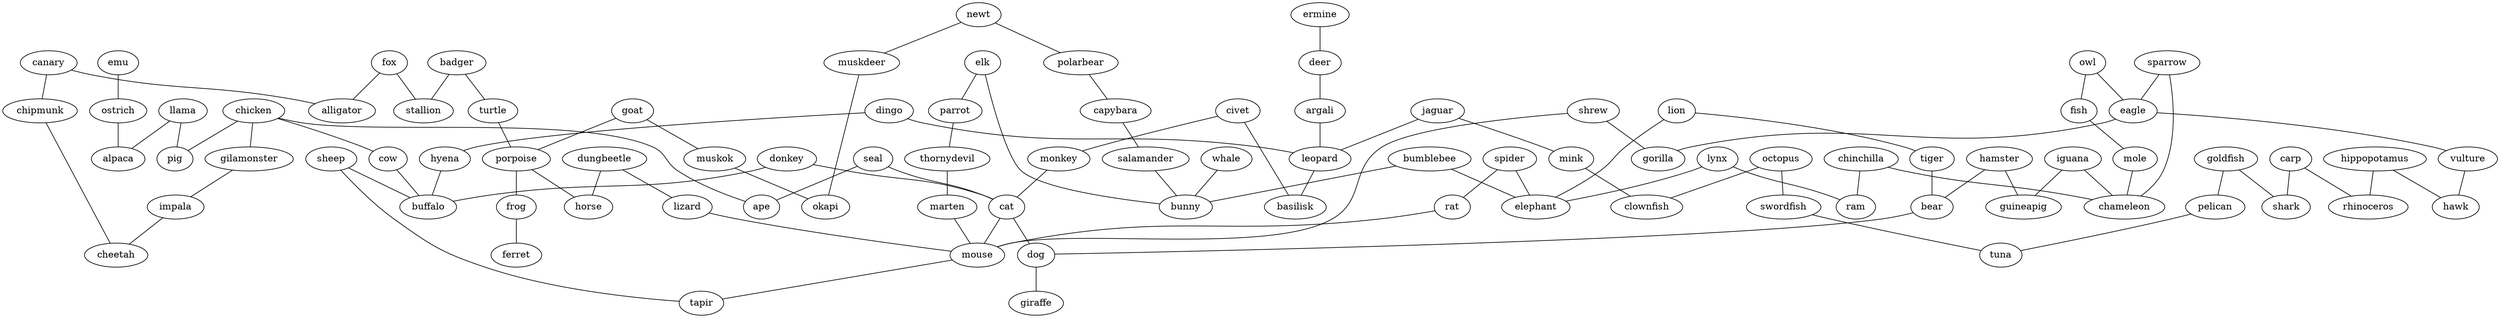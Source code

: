 strict graph  {
	llama -- alpaca	 [weight=1];
	llama -- pig	 [weight=1];
	sparrow -- eagle	 [weight=1];
	sparrow -- chameleon	 [weight=1];
	canary -- alligator	 [weight=1];
	canary -- chipmunk	 [weight=1];
	ermine -- deer	 [weight=1];
	chicken -- gilamonster	 [weight=1];
	chicken -- cow	 [weight=1];
	chicken -- ape	 [weight=1];
	chicken -- pig	 [weight=1];
	owl -- fish	 [weight=1];
	owl -- eagle	 [weight=1];
	badger -- turtle	 [weight=1];
	badger -- stallion	 [weight=1];
	elk -- parrot	 [weight=1];
	elk -- bunny	 [weight=1];
	dungbeetle -- horse	 [weight=1];
	dungbeetle -- lizard	 [weight=1];
	civet -- monkey	 [weight=1];
	civet -- basilisk	 [weight=1];
	jaguar -- mink	 [weight=1];
	jaguar -- leopard	 [weight=1];
	parrot -- thornydevil	 [weight=1];
	dingo -- leopard	 [weight=1];
	dingo -- hyena	 [weight=1];
	goat -- muskok	 [weight=1];
	goat -- porpoise	 [weight=1];
	emu -- ostrich	 [weight=1];
	gilamonster -- impala	 [weight=1];
	turtle -- porpoise	 [weight=1];
	fish -- mole	 [weight=1];
	spider -- rat	 [weight=1];
	spider -- elephant	 [weight=1];
	lion -- tiger	 [weight=1];
	lion -- elephant	 [weight=1];
	seal -- ape	 [weight=1];
	seal -- cat	 [weight=1];
	hippopotamus -- rhinoceros	 [weight=1];
	hippopotamus -- hawk	 [weight=1];
	fox -- stallion	 [weight=1];
	fox -- alligator	 [weight=1];
	iguana -- chameleon	 [weight=1];
	iguana -- guineapig	 [weight=1];
	eagle -- vulture	 [weight=1];
	eagle -- gorilla	 [weight=1];
	muskok -- okapi	 [weight=1];
	carp -- shark	 [weight=1];
	carp -- rhinoceros	 [weight=1];
	goldfish -- pelican	 [weight=1];
	goldfish -- shark	 [weight=1];
	newt -- polarbear	 [weight=1];
	newt -- muskdeer	 [weight=1];
	shrew -- mouse	 [weight=1];
	shrew -- gorilla	 [weight=1];
	cow -- buffalo	 [weight=1];
	thornydevil -- marten	 [weight=1];
	ostrich -- alpaca	 [weight=1];
	hamster -- guineapig	 [weight=1];
	hamster -- bear	 [weight=1];
	octopus -- swordfish	 [weight=1];
	octopus -- clownfish	 [weight=1];
	porpoise -- horse	 [weight=1];
	porpoise -- frog	 [weight=1];
	pelican -- tuna	 [weight=1];
	donkey -- cat	 [weight=1];
	donkey -- buffalo	 [weight=1];
	whale -- bunny	 [weight=1];
	sheep -- tapir	 [weight=1];
	sheep -- buffalo	 [weight=1];
	monkey -- cat	 [weight=1];
	bumblebee -- elephant	 [weight=1];
	bumblebee -- bunny	 [weight=1];
	frog -- ferret	 [weight=1];
	chinchilla -- ram	 [weight=1];
	chinchilla -- chameleon	 [weight=1];
	polarbear -- capybara	 [weight=1];
	marten -- mouse	 [weight=1];
	tiger -- bear	 [weight=1];
	cat -- mouse	 [weight=1];
	cat -- dog	 [weight=1];
	lizard -- mouse	 [weight=1];
	lynx -- ram	 [weight=1];
	lynx -- elephant	 [weight=1];
	impala -- cheetah	 [weight=1];
	mink -- clownfish	 [weight=1];
	chipmunk -- cheetah	 [weight=1];
	deer -- argali	 [weight=1];
	rat -- mouse	 [weight=1];
	mouse -- tapir	 [weight=1];
	mole -- chameleon	 [weight=1];
	argali -- leopard	 [weight=1];
	muskdeer -- okapi	 [weight=1];
	capybara -- salamander	 [weight=1];
	salamander -- bunny	 [weight=1];
	swordfish -- tuna	 [weight=1];
	vulture -- hawk	 [weight=1];
	leopard -- basilisk	 [weight=1];
	bear -- dog	 [weight=1];
	dog -- giraffe	 [weight=1];
	hyena -- buffalo	 [weight=1];
}
